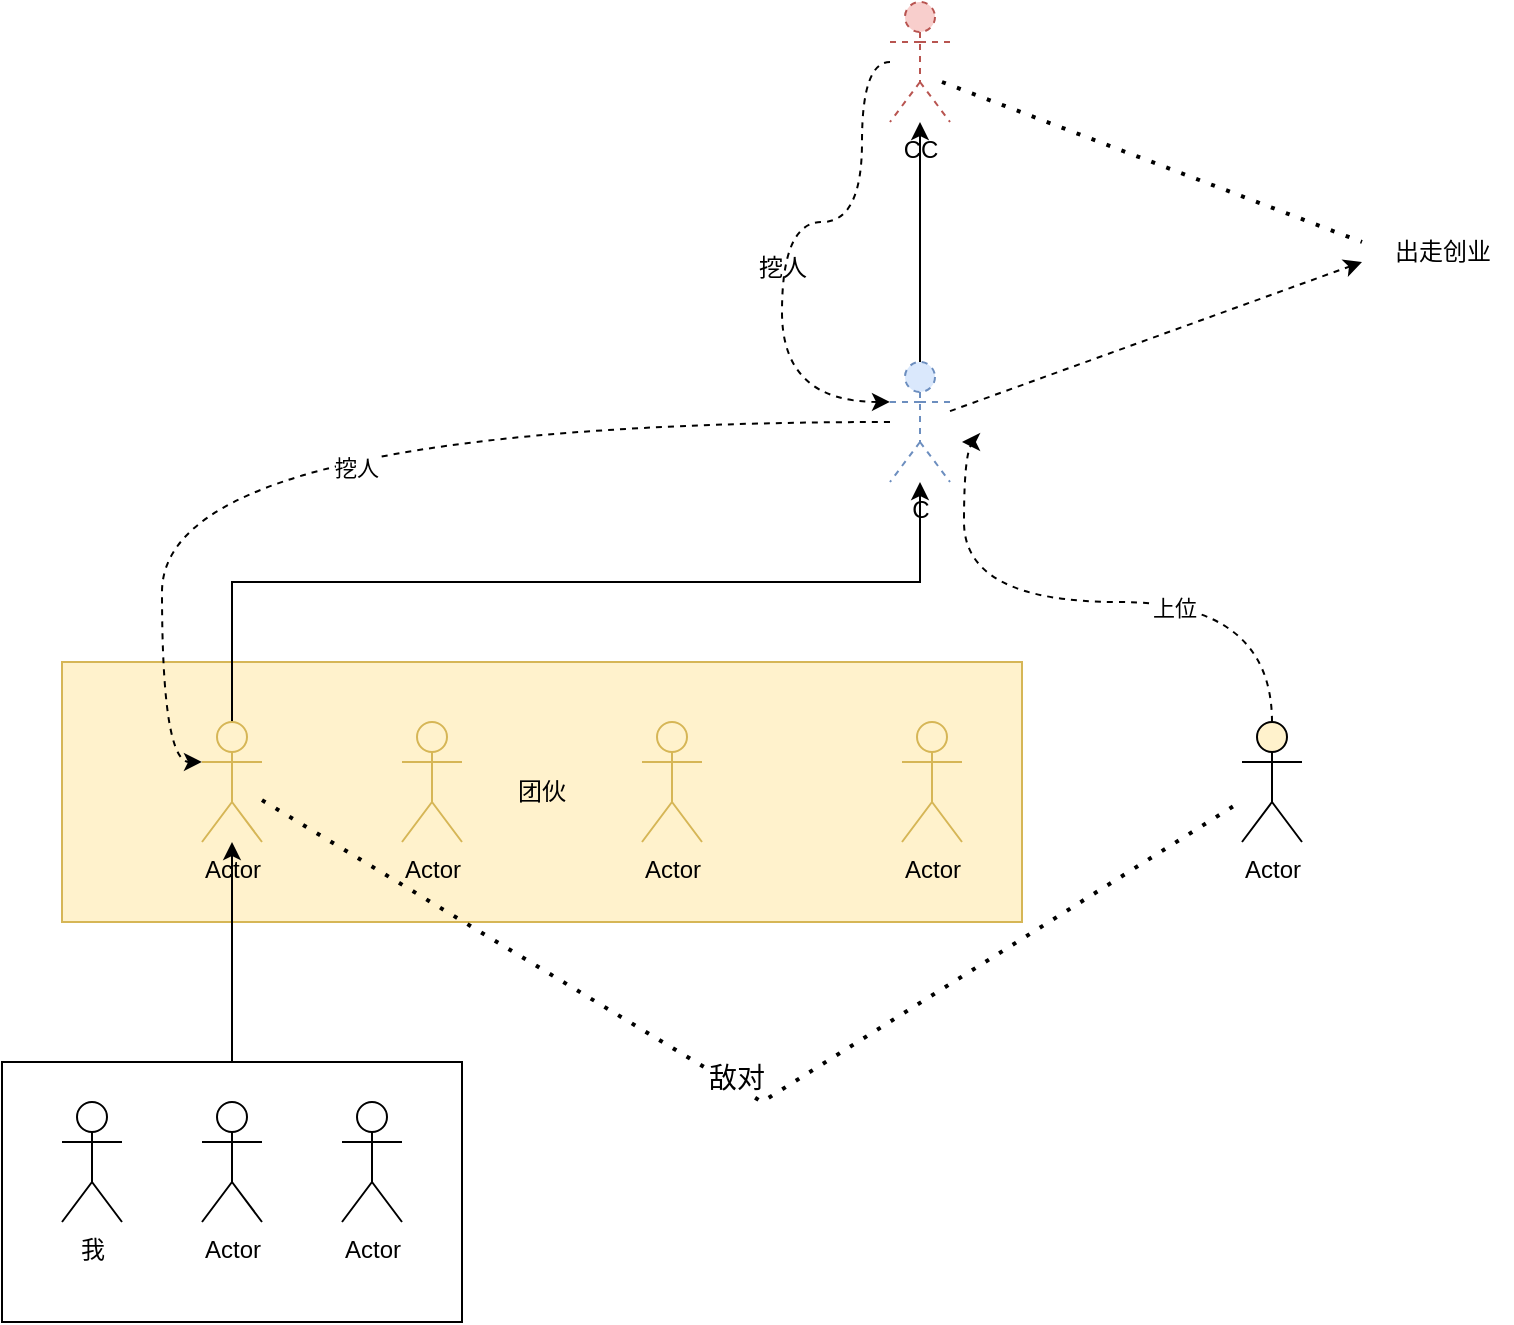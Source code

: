 <mxfile version="28.0.7">
  <diagram name="第 1 页" id="kV9COQtEdjSg4Tln8vBq">
    <mxGraphModel dx="2253" dy="1920" grid="1" gridSize="10" guides="1" tooltips="1" connect="1" arrows="1" fold="1" page="1" pageScale="1" pageWidth="827" pageHeight="1169" math="0" shadow="0">
      <root>
        <mxCell id="0" />
        <mxCell id="1" parent="0" />
        <mxCell id="X_AKitEpWE8lfrndj9nI-23" value="" style="rounded=0;whiteSpace=wrap;html=1;" parent="1" vertex="1">
          <mxGeometry x="-60" y="470" width="230" height="130" as="geometry" />
        </mxCell>
        <mxCell id="X_AKitEpWE8lfrndj9nI-20" value="团伙" style="rounded=0;whiteSpace=wrap;html=1;fillColor=#fff2cc;strokeColor=#d6b656;" parent="1" vertex="1">
          <mxGeometry x="-30" y="270" width="480" height="130" as="geometry" />
        </mxCell>
        <mxCell id="X_AKitEpWE8lfrndj9nI-19" style="edgeStyle=orthogonalEdgeStyle;rounded=0;orthogonalLoop=1;jettySize=auto;html=1;" parent="1" source="X_AKitEpWE8lfrndj9nI-2" target="X_AKitEpWE8lfrndj9nI-7" edge="1">
          <mxGeometry relative="1" as="geometry">
            <Array as="points">
              <mxPoint x="55" y="230" />
              <mxPoint x="399" y="230" />
            </Array>
          </mxGeometry>
        </mxCell>
        <mxCell id="X_AKitEpWE8lfrndj9nI-2" value="Actor" style="shape=umlActor;verticalLabelPosition=bottom;verticalAlign=top;html=1;outlineConnect=0;fillColor=#fff2cc;strokeColor=#d6b656;" parent="1" vertex="1">
          <mxGeometry x="40" y="300" width="30" height="60" as="geometry" />
        </mxCell>
        <mxCell id="X_AKitEpWE8lfrndj9nI-3" value="Actor" style="shape=umlActor;verticalLabelPosition=bottom;verticalAlign=top;html=1;outlineConnect=0;fillColor=#fff2cc;strokeColor=#d6b656;" parent="1" vertex="1">
          <mxGeometry x="140" y="300" width="30" height="60" as="geometry" />
        </mxCell>
        <mxCell id="X_AKitEpWE8lfrndj9nI-4" value="Actor" style="shape=umlActor;verticalLabelPosition=bottom;verticalAlign=top;html=1;outlineConnect=0;fillColor=#fff2cc;strokeColor=#d6b656;" parent="1" vertex="1">
          <mxGeometry x="260" y="300" width="30" height="60" as="geometry" />
        </mxCell>
        <mxCell id="X_AKitEpWE8lfrndj9nI-5" value="Actor" style="shape=umlActor;verticalLabelPosition=bottom;verticalAlign=top;html=1;outlineConnect=0;fillColor=#fff2cc;strokeColor=#d6b656;" parent="1" vertex="1">
          <mxGeometry x="390" y="300" width="30" height="60" as="geometry" />
        </mxCell>
        <mxCell id="X_AKitEpWE8lfrndj9nI-10" style="edgeStyle=orthogonalEdgeStyle;rounded=0;orthogonalLoop=1;jettySize=auto;html=1;" parent="1" source="X_AKitEpWE8lfrndj9nI-7" target="X_AKitEpWE8lfrndj9nI-8" edge="1">
          <mxGeometry relative="1" as="geometry" />
        </mxCell>
        <mxCell id="X_AKitEpWE8lfrndj9nI-32" style="rounded=0;orthogonalLoop=1;jettySize=auto;html=1;dashed=1;" parent="1" source="X_AKitEpWE8lfrndj9nI-7" edge="1">
          <mxGeometry relative="1" as="geometry">
            <mxPoint x="620" y="70" as="targetPoint" />
          </mxGeometry>
        </mxCell>
        <mxCell id="X_AKitEpWE8lfrndj9nI-7" value="C" style="shape=umlActor;verticalLabelPosition=bottom;verticalAlign=top;html=1;outlineConnect=0;fillColor=#dae8fc;strokeColor=#6c8ebf;dashed=1;" parent="1" vertex="1">
          <mxGeometry x="384" y="120" width="30" height="60" as="geometry" />
        </mxCell>
        <mxCell id="X_AKitEpWE8lfrndj9nI-8" value="CC" style="shape=umlActor;verticalLabelPosition=bottom;verticalAlign=top;html=1;outlineConnect=0;fillColor=#f8cecc;strokeColor=#b85450;dashed=1;" parent="1" vertex="1">
          <mxGeometry x="384" y="-60" width="30" height="60" as="geometry" />
        </mxCell>
        <mxCell id="X_AKitEpWE8lfrndj9nI-39" style="edgeStyle=orthogonalEdgeStyle;rounded=0;orthogonalLoop=1;jettySize=auto;html=1;curved=1;dashed=1;" parent="1" source="X_AKitEpWE8lfrndj9nI-11" edge="1">
          <mxGeometry relative="1" as="geometry">
            <mxPoint x="420" y="160" as="targetPoint" />
            <Array as="points">
              <mxPoint x="575" y="240" />
              <mxPoint x="421" y="240" />
            </Array>
          </mxGeometry>
        </mxCell>
        <mxCell id="X_AKitEpWE8lfrndj9nI-40" value="上位" style="edgeLabel;html=1;align=center;verticalAlign=middle;resizable=0;points=[];" parent="X_AKitEpWE8lfrndj9nI-39" vertex="1" connectable="0">
          <mxGeometry x="-0.259" y="3" relative="1" as="geometry">
            <mxPoint as="offset" />
          </mxGeometry>
        </mxCell>
        <mxCell id="X_AKitEpWE8lfrndj9nI-11" value="Actor" style="shape=umlActor;verticalLabelPosition=bottom;verticalAlign=top;html=1;outlineConnect=0;fillColor=#fff2cc;strokeColor=default;" parent="1" vertex="1">
          <mxGeometry x="560" y="300" width="30" height="60" as="geometry" />
        </mxCell>
        <mxCell id="X_AKitEpWE8lfrndj9nI-12" value="Actor" style="shape=umlActor;verticalLabelPosition=bottom;verticalAlign=top;html=1;outlineConnect=0;" parent="1" vertex="1">
          <mxGeometry x="40" y="490" width="30" height="60" as="geometry" />
        </mxCell>
        <mxCell id="X_AKitEpWE8lfrndj9nI-13" value="我" style="shape=umlActor;verticalLabelPosition=bottom;verticalAlign=top;html=1;outlineConnect=0;" parent="1" vertex="1">
          <mxGeometry x="-30" y="490" width="30" height="60" as="geometry" />
        </mxCell>
        <mxCell id="X_AKitEpWE8lfrndj9nI-14" value="Actor" style="shape=umlActor;verticalLabelPosition=bottom;verticalAlign=top;html=1;outlineConnect=0;" parent="1" vertex="1">
          <mxGeometry x="110" y="490" width="30" height="60" as="geometry" />
        </mxCell>
        <mxCell id="X_AKitEpWE8lfrndj9nI-24" style="edgeStyle=orthogonalEdgeStyle;rounded=0;orthogonalLoop=1;jettySize=auto;html=1;" parent="1" source="X_AKitEpWE8lfrndj9nI-23" target="X_AKitEpWE8lfrndj9nI-2" edge="1">
          <mxGeometry relative="1" as="geometry" />
        </mxCell>
        <mxCell id="X_AKitEpWE8lfrndj9nI-25" value="" style="endArrow=none;dashed=1;html=1;dashPattern=1 3;strokeWidth=2;rounded=0;" parent="1" source="X_AKitEpWE8lfrndj9nI-2" target="X_AKitEpWE8lfrndj9nI-11" edge="1">
          <mxGeometry width="50" height="50" relative="1" as="geometry">
            <mxPoint x="390" y="330" as="sourcePoint" />
            <mxPoint x="440" y="280" as="targetPoint" />
            <Array as="points">
              <mxPoint x="320" y="490" />
            </Array>
          </mxGeometry>
        </mxCell>
        <mxCell id="X_AKitEpWE8lfrndj9nI-26" value="敌对" style="edgeLabel;html=1;align=center;verticalAlign=middle;resizable=0;points=[];spacing=3;fontSize=14;" parent="X_AKitEpWE8lfrndj9nI-25" vertex="1" connectable="0">
          <mxGeometry x="-0.047" y="4" relative="1" as="geometry">
            <mxPoint as="offset" />
          </mxGeometry>
        </mxCell>
        <mxCell id="X_AKitEpWE8lfrndj9nI-31" value="" style="endArrow=none;dashed=1;html=1;dashPattern=1 3;strokeWidth=2;rounded=0;" parent="1" edge="1">
          <mxGeometry width="50" height="50" relative="1" as="geometry">
            <mxPoint x="410" y="-20" as="sourcePoint" />
            <mxPoint x="620" y="60" as="targetPoint" />
          </mxGeometry>
        </mxCell>
        <mxCell id="X_AKitEpWE8lfrndj9nI-33" value="出走创业" style="text;html=1;align=center;verticalAlign=middle;resizable=0;points=[];autosize=1;strokeColor=none;fillColor=none;" parent="1" vertex="1">
          <mxGeometry x="625" y="50" width="70" height="30" as="geometry" />
        </mxCell>
        <mxCell id="X_AKitEpWE8lfrndj9nI-37" style="edgeStyle=orthogonalEdgeStyle;rounded=0;orthogonalLoop=1;jettySize=auto;html=1;entryX=0;entryY=0.333;entryDx=0;entryDy=0;entryPerimeter=0;curved=1;dashed=1;" parent="1" source="X_AKitEpWE8lfrndj9nI-7" target="X_AKitEpWE8lfrndj9nI-2" edge="1">
          <mxGeometry relative="1" as="geometry" />
        </mxCell>
        <mxCell id="X_AKitEpWE8lfrndj9nI-38" value="挖人" style="edgeLabel;html=1;align=center;verticalAlign=middle;resizable=0;points=[];" parent="X_AKitEpWE8lfrndj9nI-37" vertex="1" connectable="0">
          <mxGeometry x="-0.036" y="23" relative="1" as="geometry">
            <mxPoint as="offset" />
          </mxGeometry>
        </mxCell>
        <mxCell id="X_AKitEpWE8lfrndj9nI-41" style="edgeStyle=orthogonalEdgeStyle;rounded=0;orthogonalLoop=1;jettySize=auto;html=1;entryX=0;entryY=0.333;entryDx=0;entryDy=0;entryPerimeter=0;dashed=1;curved=1;" parent="1" source="X_AKitEpWE8lfrndj9nI-8" target="X_AKitEpWE8lfrndj9nI-7" edge="1">
          <mxGeometry relative="1" as="geometry">
            <Array as="points">
              <mxPoint x="370" y="-30" />
              <mxPoint x="370" y="50" />
              <mxPoint x="330" y="50" />
              <mxPoint x="330" y="140" />
            </Array>
          </mxGeometry>
        </mxCell>
        <mxCell id="X_AKitEpWE8lfrndj9nI-42" value="挖人" style="text;html=1;align=center;verticalAlign=middle;resizable=0;points=[];autosize=1;strokeColor=none;fillColor=none;" parent="1" vertex="1">
          <mxGeometry x="305" y="58" width="50" height="30" as="geometry" />
        </mxCell>
      </root>
    </mxGraphModel>
  </diagram>
</mxfile>
